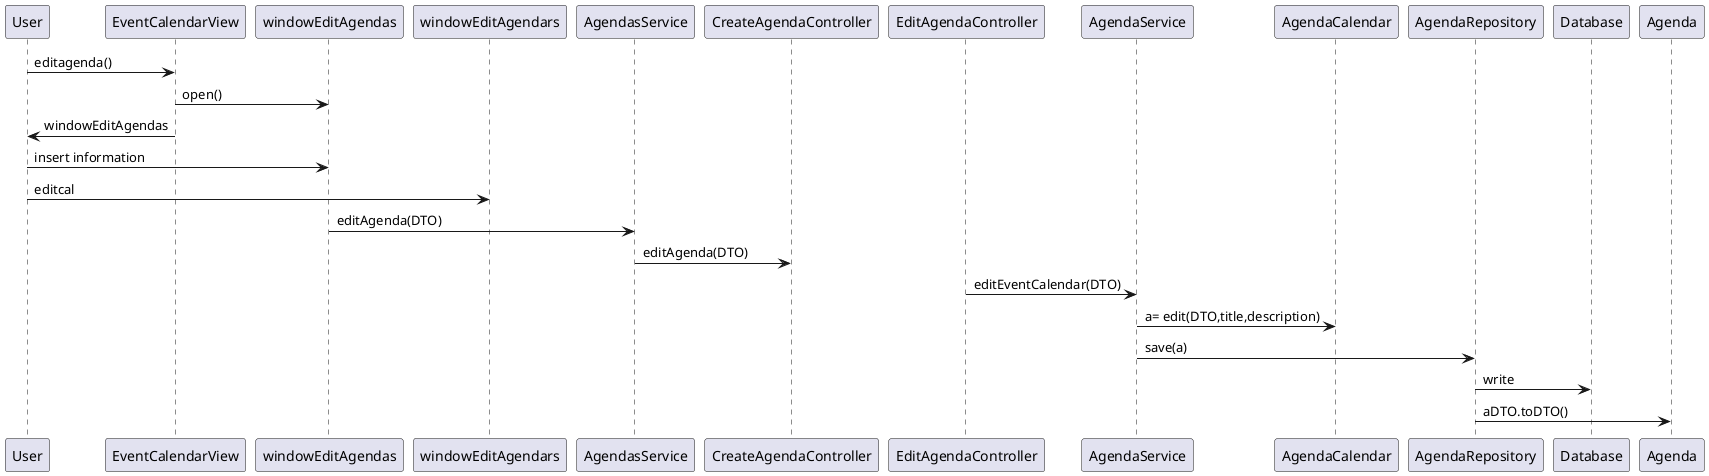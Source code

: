 /**
 * @startuml
 * User -> EventCalendarView : editagenda()
 * EventCalendarView -> windowEditAgendas : open()
 * EventCalendarView -> User : windowEditAgendas
 * User -> windowEditAgendas : insert information
 * User -> windowEditAgendars : editcal
 * windowEditAgendas -> AgendasService : editAgenda(DTO)
 * AgendasService -> CreateAgendaController : editAgenda(DTO)
 * EditAgendaController -> AgendaService : editEventCalendar(DTO)
 * AgendaService -> AgendaCalendar : a= edit(DTO,title,description)
 * AgendaService ->	AgendaRepository : save(a)
 * AgendaRepository -> Database : write
 * AgendaRepository -> Agenda : aDTO.toDTO()
 *
 * @enduml
 */
